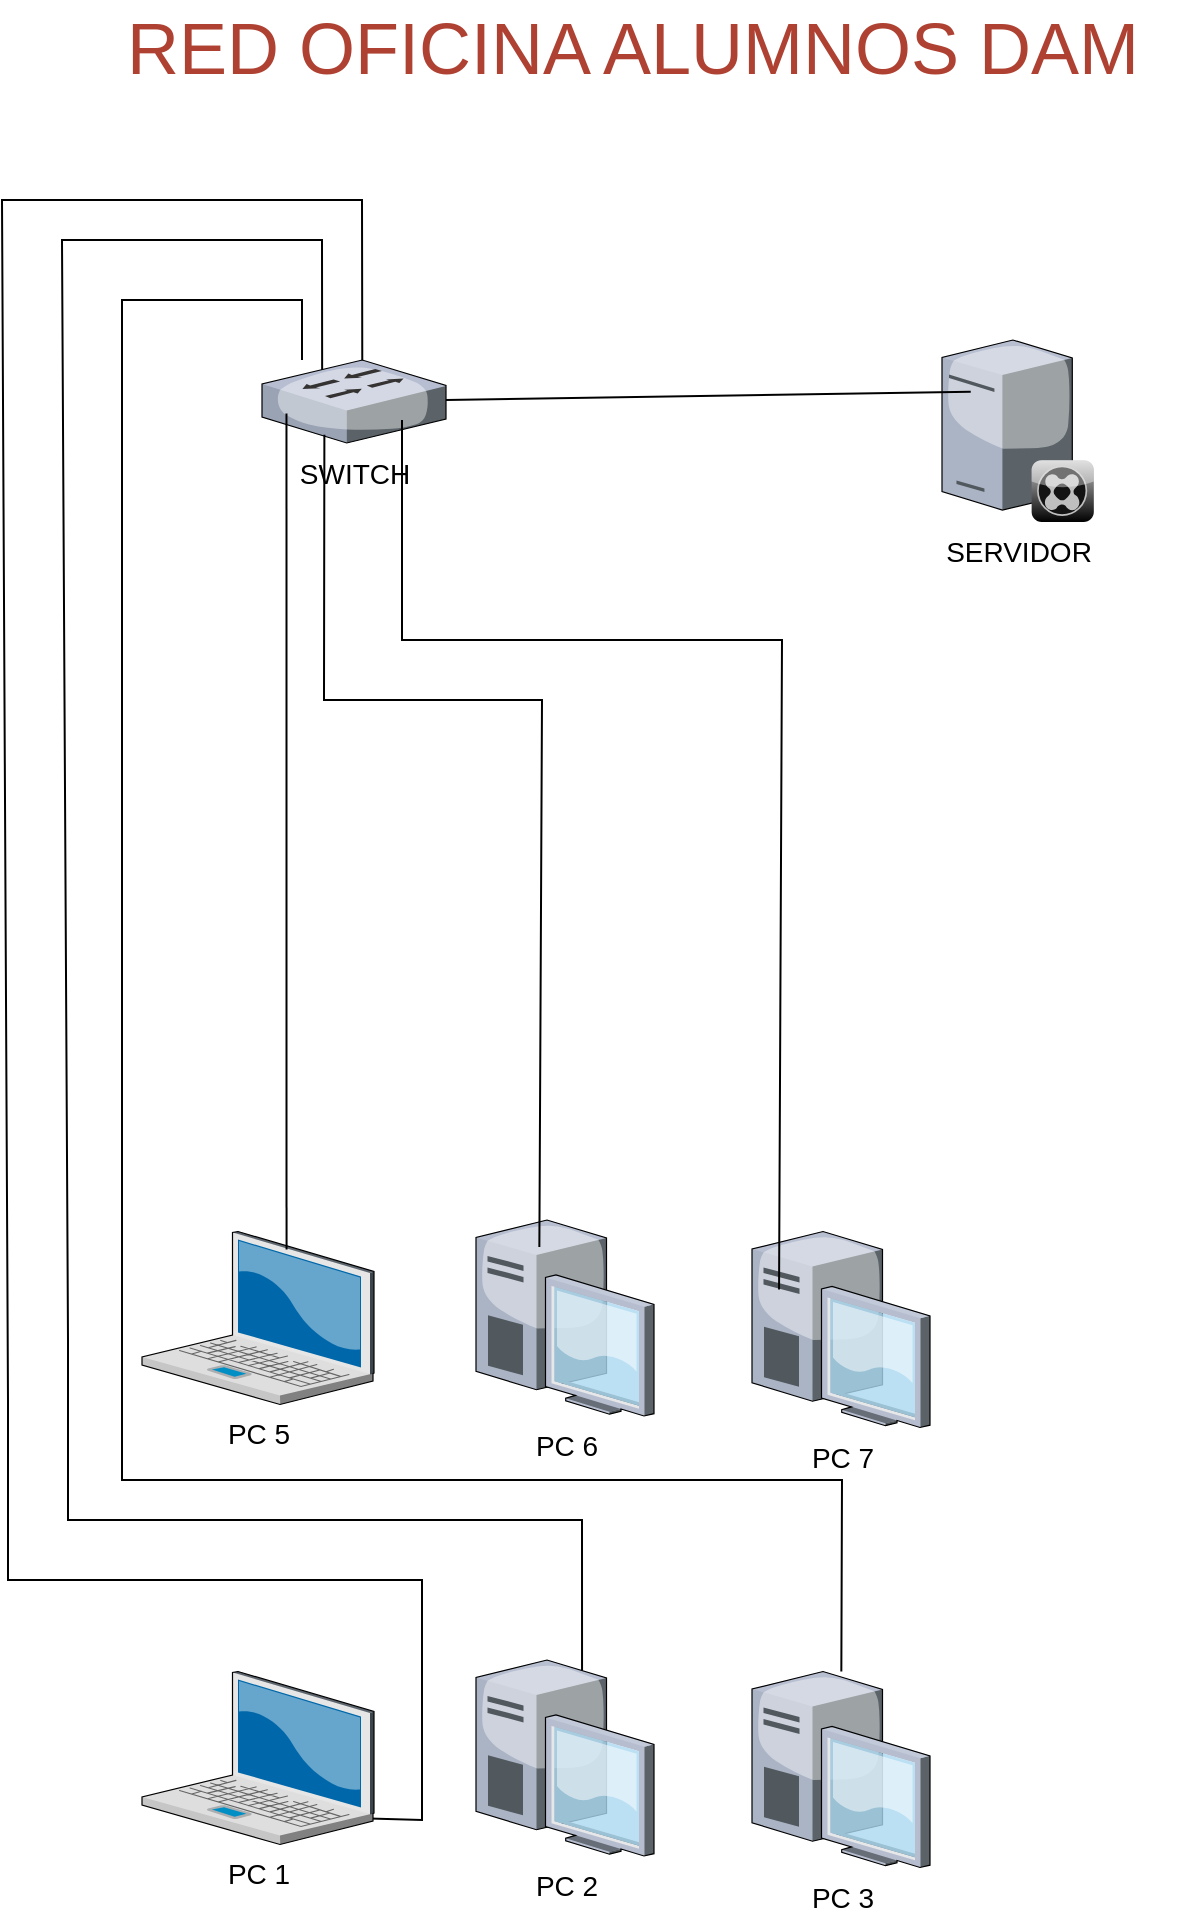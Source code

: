 <mxfile>
    <diagram id="sHh8apD-lXBSebJphRj6" name="Page-1">
        <mxGraphModel dx="2162" dy="1416" grid="1" gridSize="10" guides="1" tooltips="1" connect="1" arrows="1" fold="1" page="1" pageScale="1" pageWidth="850" pageHeight="1100" math="0" shadow="0">
            <root>
                <mxCell id="0"/>
                <mxCell id="1" parent="0"/>
                <mxCell id="292" value="" style="endArrow=none;html=1;rounded=0;exitX=0.713;exitY=0.84;exitDx=0;exitDy=0;exitPerimeter=0;entryX=0.545;entryY=0.063;entryDx=0;entryDy=0;entryPerimeter=0;" edge="1" parent="1" source="254" target="256">
                    <mxGeometry width="50" height="50" relative="1" as="geometry">
                        <mxPoint x="320.115" y="954.186" as="sourcePoint"/>
                        <mxPoint x="240.084" y="236.309" as="targetPoint"/>
                        <Array as="points">
                            <mxPoint x="320" y="930"/>
                            <mxPoint x="320" y="810"/>
                            <mxPoint x="113" y="810"/>
                            <mxPoint x="113" y="720"/>
                            <mxPoint x="110" y="120"/>
                            <mxPoint x="290" y="120"/>
                        </Array>
                    </mxGeometry>
                </mxCell>
                <mxCell id="283" value="" style="endArrow=none;html=1;rounded=0;" edge="1" parent="1" source="260">
                    <mxGeometry width="50" height="50" relative="1" as="geometry">
                        <mxPoint x="170" y="670" as="sourcePoint"/>
                        <mxPoint x="260" y="200" as="targetPoint"/>
                        <Array as="points">
                            <mxPoint x="530" y="760"/>
                            <mxPoint x="170" y="760"/>
                            <mxPoint x="170" y="670"/>
                            <mxPoint x="170" y="170"/>
                            <mxPoint x="260" y="170"/>
                        </Array>
                    </mxGeometry>
                </mxCell>
                <mxCell id="291" value="" style="endArrow=none;html=1;rounded=0;exitX=0.596;exitY=0.612;exitDx=0;exitDy=0;exitPerimeter=0;entryX=0.327;entryY=0.393;entryDx=0;entryDy=0;entryPerimeter=0;" edge="1" parent="1" source="253" target="256">
                    <mxGeometry width="50" height="50" relative="1" as="geometry">
                        <mxPoint x="198.936" y="880.507" as="sourcePoint"/>
                        <mxPoint x="233" y="220" as="targetPoint"/>
                        <Array as="points">
                            <mxPoint x="400" y="780"/>
                            <mxPoint x="143" y="780"/>
                            <mxPoint x="143" y="690"/>
                            <mxPoint x="140" y="140"/>
                            <mxPoint x="270" y="140"/>
                        </Array>
                    </mxGeometry>
                </mxCell>
                <mxCell id="132" style="edgeStyle=orthogonalEdgeStyle;rounded=0;html=1;startArrow=none;startFill=0;endArrow=none;endFill=0;fontSize=18;fontColor=#F08705;strokeColor=#23445D;strokeWidth=2;curved=1;fontStyle=0" edge="1" parent="1" source="130">
                    <mxGeometry relative="1" as="geometry">
                        <Array as="points">
                            <mxPoint x="1145" y="1230"/>
                            <mxPoint x="1030" y="1230"/>
                        </Array>
                        <mxPoint x="1030" y="870" as="targetPoint"/>
                    </mxGeometry>
                </mxCell>
                <mxCell id="167" value="RED OFICINA ALUMNOS DAM" style="text;html=1;strokeColor=none;fillColor=none;align=center;verticalAlign=middle;whiteSpace=wrap;overflow=hidden;shadow=0;fontSize=36;fontColor=#AE4132;fontStyle=0" vertex="1" parent="1">
                    <mxGeometry x="152.5" y="20" width="545" height="45" as="geometry"/>
                </mxCell>
                <mxCell id="170" style="edgeStyle=orthogonalEdgeStyle;rounded=0;jumpStyle=none;html=1;exitX=0;exitY=0.5;entryX=0;entryY=0.5;shadow=0;labelBackgroundColor=none;startArrow=none;startFill=0;endArrow=classic;endFill=1;endSize=6;jettySize=auto;orthogonalLoop=1;strokeColor=#23445D;strokeWidth=2;fillColor=#F08705;fontFamily=Helvetica;fontSize=14;fontColor=#F08705;align=left;fontStyle=0" edge="1" parent="1" source="167" target="167">
                    <mxGeometry relative="1" as="geometry"/>
                </mxCell>
                <mxCell id="253" value="PC 2" style="verticalLabelPosition=bottom;aspect=fixed;html=1;verticalAlign=top;strokeColor=none;shape=mxgraph.citrix.desktop;fillColor=#66B2FF;gradientColor=#0066CC;fontSize=14;" vertex="1" parent="1">
                    <mxGeometry x="347.0" y="850" width="89" height="98" as="geometry"/>
                </mxCell>
                <mxCell id="254" value="PC 1" style="verticalLabelPosition=bottom;aspect=fixed;html=1;verticalAlign=top;strokeColor=none;shape=mxgraph.citrix.laptop_2;fillColor=#66B2FF;gradientColor=#0066CC;fontSize=14;" vertex="1" parent="1">
                    <mxGeometry x="180.0" y="855.75" width="116" height="86.5" as="geometry"/>
                </mxCell>
                <mxCell id="256" value="SWITCH&lt;br&gt;" style="verticalLabelPosition=bottom;aspect=fixed;html=1;verticalAlign=top;strokeColor=none;shape=mxgraph.citrix.switch;fillColor=#66B2FF;gradientColor=#0066CC;fontSize=14;" vertex="1" parent="1">
                    <mxGeometry x="240" y="200" width="92" height="41.5" as="geometry"/>
                </mxCell>
                <mxCell id="260" value="PC 3" style="verticalLabelPosition=bottom;aspect=fixed;html=1;verticalAlign=top;strokeColor=none;shape=mxgraph.citrix.desktop;fillColor=#66B2FF;gradientColor=#0066CC;fontSize=14;" vertex="1" parent="1">
                    <mxGeometry x="485" y="855.75" width="89" height="98" as="geometry"/>
                </mxCell>
                <mxCell id="259" value="SERVIDOR" style="verticalLabelPosition=bottom;aspect=fixed;html=1;verticalAlign=top;strokeColor=none;shape=mxgraph.citrix.xenclient_synchronizer;fillColor=#CCCCCC;gradientColor=#000000;gradientDirection=south;fontSize=14;" vertex="1" parent="1">
                    <mxGeometry x="580.0" y="190" width="76" height="91" as="geometry"/>
                </mxCell>
                <mxCell id="262" value="PC 6" style="verticalLabelPosition=bottom;aspect=fixed;html=1;verticalAlign=top;strokeColor=none;shape=mxgraph.citrix.desktop;fillColor=#66B2FF;gradientColor=#0066CC;fontSize=14;" vertex="1" parent="1">
                    <mxGeometry x="347.0" y="630" width="89" height="98" as="geometry"/>
                </mxCell>
                <mxCell id="263" value="PC 5" style="verticalLabelPosition=bottom;aspect=fixed;html=1;verticalAlign=top;strokeColor=none;shape=mxgraph.citrix.laptop_2;fillColor=#66B2FF;gradientColor=#0066CC;fontSize=14;" vertex="1" parent="1">
                    <mxGeometry x="180.0" y="635.75" width="116" height="86.5" as="geometry"/>
                </mxCell>
                <mxCell id="264" value="PC 7" style="verticalLabelPosition=bottom;aspect=fixed;html=1;verticalAlign=top;strokeColor=none;shape=mxgraph.citrix.desktop;fillColor=#66B2FF;gradientColor=#0066CC;fontSize=14;" vertex="1" parent="1">
                    <mxGeometry x="485" y="635.75" width="89" height="98" as="geometry"/>
                </mxCell>
                <mxCell id="277" value="" style="endArrow=none;html=1;rounded=0;exitX=0.623;exitY=0.104;exitDx=0;exitDy=0;exitPerimeter=0;entryX=0.133;entryY=0.646;entryDx=0;entryDy=0;entryPerimeter=0;" edge="1" parent="1" source="263" target="256">
                    <mxGeometry width="50" height="50" relative="1" as="geometry">
                        <mxPoint x="590" y="380" as="sourcePoint"/>
                        <mxPoint x="640" y="330" as="targetPoint"/>
                    </mxGeometry>
                </mxCell>
                <mxCell id="280" value="" style="endArrow=none;html=1;rounded=0;entryX=0.339;entryY=0.9;entryDx=0;entryDy=0;entryPerimeter=0;exitX=0.356;exitY=0.138;exitDx=0;exitDy=0;exitPerimeter=0;" edge="1" parent="1" source="262" target="256">
                    <mxGeometry width="50" height="50" relative="1" as="geometry">
                        <mxPoint x="380" y="410" as="sourcePoint"/>
                        <mxPoint x="539.996" y="129.999" as="targetPoint"/>
                        <Array as="points">
                            <mxPoint x="380" y="370"/>
                            <mxPoint x="271" y="370"/>
                        </Array>
                    </mxGeometry>
                </mxCell>
                <mxCell id="281" value="" style="endArrow=none;html=1;rounded=0;exitX=0.152;exitY=0.296;exitDx=0;exitDy=0;exitPerimeter=0;" edge="1" parent="1" source="264">
                    <mxGeometry width="50" height="50" relative="1" as="geometry">
                        <mxPoint x="391.008" y="429.436" as="sourcePoint"/>
                        <mxPoint x="310" y="230" as="targetPoint"/>
                        <Array as="points">
                            <mxPoint x="500" y="340"/>
                            <mxPoint x="400" y="340"/>
                            <mxPoint x="310" y="340"/>
                        </Array>
                    </mxGeometry>
                </mxCell>
                <mxCell id="282" value="" style="endArrow=none;html=1;rounded=0;exitX=0.189;exitY=0.284;exitDx=0;exitDy=0;exitPerimeter=0;" edge="1" parent="1" source="259" target="256">
                    <mxGeometry width="50" height="50" relative="1" as="geometry">
                        <mxPoint x="880" y="211" as="sourcePoint"/>
                        <mxPoint x="749.996" y="179.999" as="targetPoint"/>
                    </mxGeometry>
                </mxCell>
            </root>
        </mxGraphModel>
    </diagram>
</mxfile>